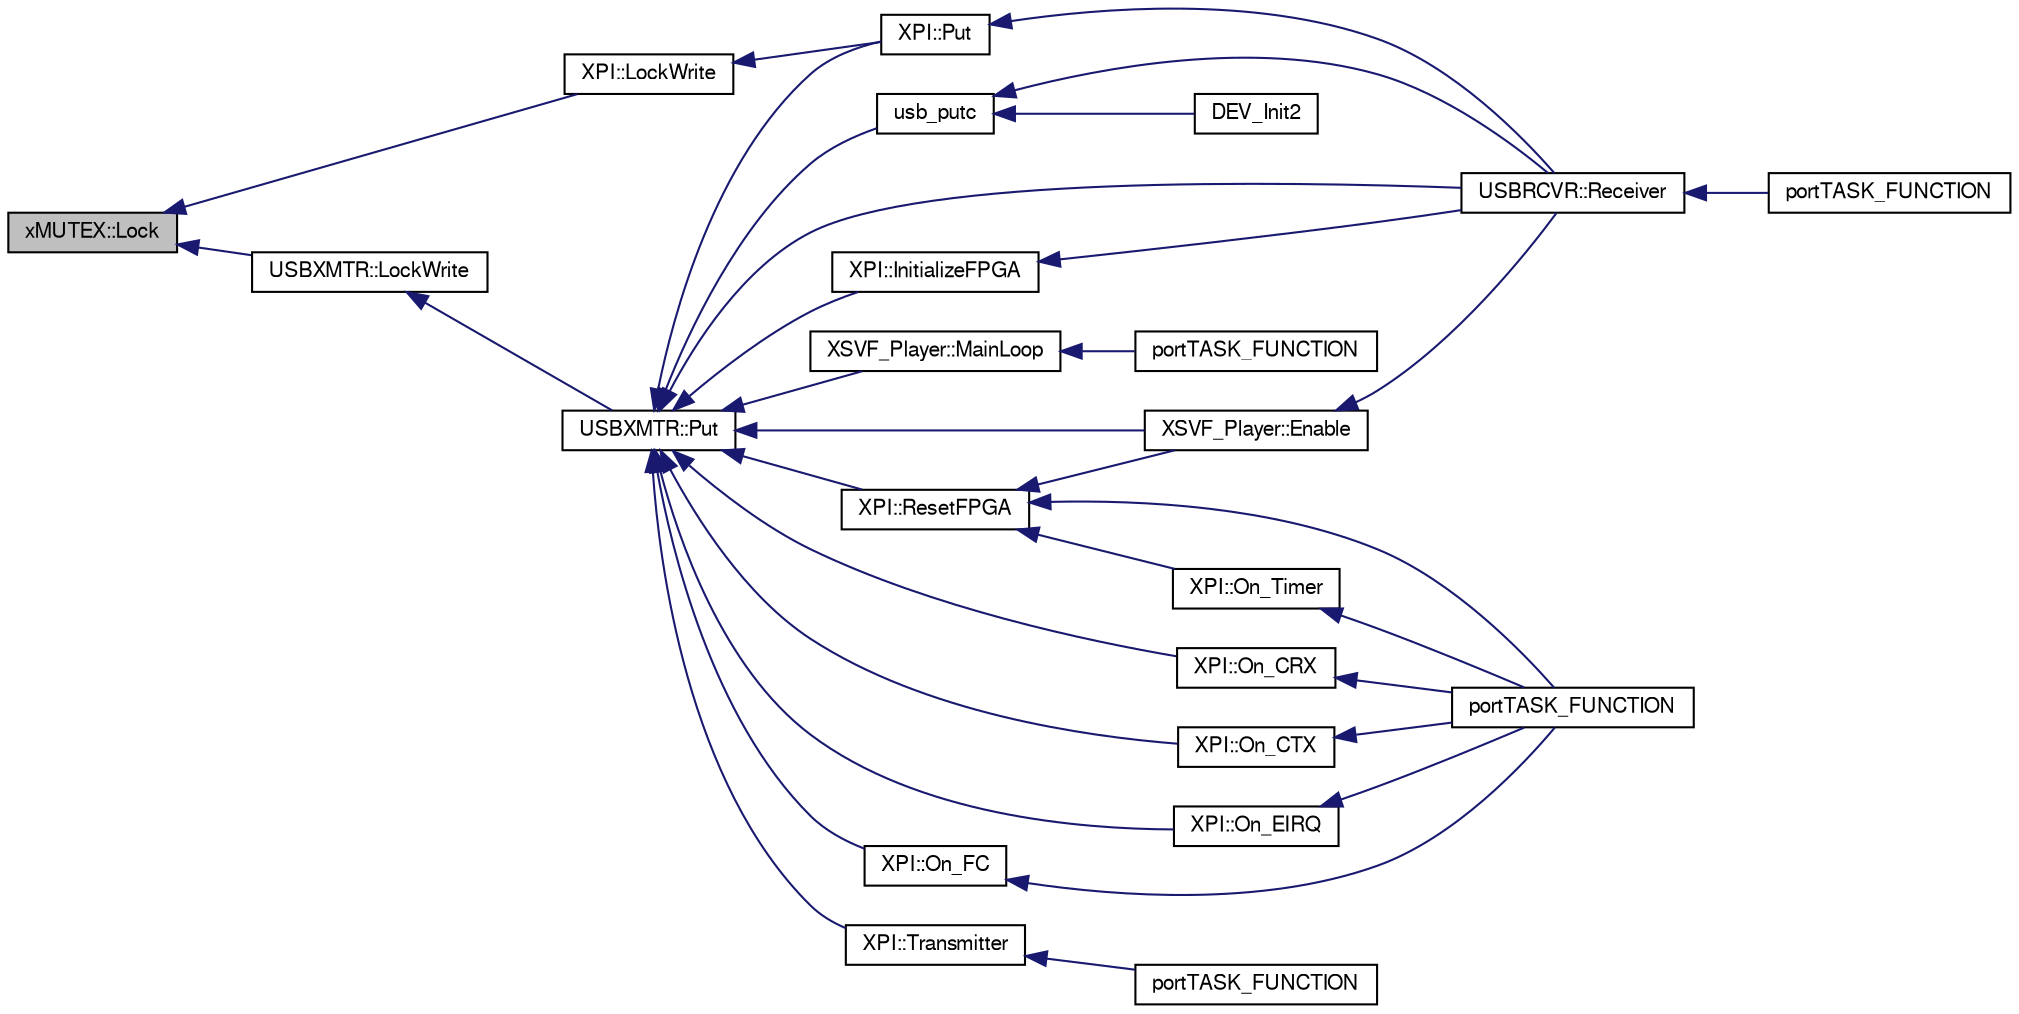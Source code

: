 digraph G
{
  bgcolor="transparent";
  edge [fontname="FreeSans",fontsize=10,labelfontname="FreeSans",labelfontsize=10];
  node [fontname="FreeSans",fontsize=10,shape=record];
  rankdir=LR;
  Node1 [label="xMUTEX::Lock",height=0.2,width=0.4,color="black", fillcolor="grey75", style="filled" fontcolor="black"];
  Node1 -> Node2 [dir=back,color="midnightblue",fontsize=10,style="solid",fontname="FreeSans"];
  Node2 [label="XPI::LockWrite",height=0.2,width=0.4,color="black",URL="$class_x_p_i.html#10ba209398cb347a1f3fced4902037ec"];
  Node2 -> Node3 [dir=back,color="midnightblue",fontsize=10,style="solid",fontname="FreeSans"];
  Node3 [label="XPI::Put",height=0.2,width=0.4,color="black",URL="$class_x_p_i.html#2120b6e3bee2a8eedaf06fad5017eb8a"];
  Node3 -> Node4 [dir=back,color="midnightblue",fontsize=10,style="solid",fontname="FreeSans"];
  Node4 [label="USBRCVR::Receiver",height=0.2,width=0.4,color="black",URL="$class_u_s_b_r_c_v_r.html#f8361a896588ddbb643a4b79b59129b5"];
  Node4 -> Node5 [dir=back,color="midnightblue",fontsize=10,style="solid",fontname="FreeSans"];
  Node5 [label="portTASK_FUNCTION",height=0.2,width=0.4,color="black",URL="$usb_tasks_8cpp.html#bf532eb4d4d55d51477ea9534ab711ca"];
  Node1 -> Node6 [dir=back,color="midnightblue",fontsize=10,style="solid",fontname="FreeSans"];
  Node6 [label="USBXMTR::LockWrite",height=0.2,width=0.4,color="black",URL="$class_u_s_b_x_m_t_r.html#70384f142454df09c3600680cff40274"];
  Node6 -> Node7 [dir=back,color="midnightblue",fontsize=10,style="solid",fontname="FreeSans"];
  Node7 [label="USBXMTR::Put",height=0.2,width=0.4,color="black",URL="$class_u_s_b_x_m_t_r.html#149d280fef7548a52d67fcb5c5ac3ea6"];
  Node7 -> Node8 [dir=back,color="midnightblue",fontsize=10,style="solid",fontname="FreeSans"];
  Node8 [label="XSVF_Player::Enable",height=0.2,width=0.4,color="black",URL="$class_x_s_v_f___player.html#ab49a062790f0a95e08d6f246b2a71b4"];
  Node8 -> Node4 [dir=back,color="midnightblue",fontsize=10,style="solid",fontname="FreeSans"];
  Node7 -> Node9 [dir=back,color="midnightblue",fontsize=10,style="solid",fontname="FreeSans"];
  Node9 [label="XPI::InitializeFPGA",height=0.2,width=0.4,color="black",URL="$class_x_p_i.html#13617d172b308c1448c74f4535b2e73d"];
  Node9 -> Node4 [dir=back,color="midnightblue",fontsize=10,style="solid",fontname="FreeSans"];
  Node7 -> Node10 [dir=back,color="midnightblue",fontsize=10,style="solid",fontname="FreeSans"];
  Node10 [label="XSVF_Player::MainLoop",height=0.2,width=0.4,color="black",URL="$class_x_s_v_f___player.html#7c68cab8bc1c8d4a40a5a14c7e389a9d"];
  Node10 -> Node11 [dir=back,color="midnightblue",fontsize=10,style="solid",fontname="FreeSans"];
  Node11 [label="portTASK_FUNCTION",height=0.2,width=0.4,color="black",URL="$xsvf_task_8cpp.html#0c8ad39baa20f104db774662d3dcdb35"];
  Node7 -> Node12 [dir=back,color="midnightblue",fontsize=10,style="solid",fontname="FreeSans"];
  Node12 [label="XPI::On_CRX",height=0.2,width=0.4,color="black",URL="$class_x_p_i.html#1c73bd96ebc42e8f5e14bb05c8cd3c86"];
  Node12 -> Node13 [dir=back,color="midnightblue",fontsize=10,style="solid",fontname="FreeSans"];
  Node13 [label="portTASK_FUNCTION",height=0.2,width=0.4,color="black",URL="$sam7xpud_8cpp.html#53afc651bc94988b4b1644f21f16b515"];
  Node7 -> Node14 [dir=back,color="midnightblue",fontsize=10,style="solid",fontname="FreeSans"];
  Node14 [label="XPI::On_CTX",height=0.2,width=0.4,color="black",URL="$class_x_p_i.html#02aa06fd22abe2e2ee4a96ec729e654d"];
  Node14 -> Node13 [dir=back,color="midnightblue",fontsize=10,style="solid",fontname="FreeSans"];
  Node7 -> Node15 [dir=back,color="midnightblue",fontsize=10,style="solid",fontname="FreeSans"];
  Node15 [label="XPI::On_EIRQ",height=0.2,width=0.4,color="black",URL="$class_x_p_i.html#56970d2f3494891b3cf80f3cc846c8df"];
  Node15 -> Node13 [dir=back,color="midnightblue",fontsize=10,style="solid",fontname="FreeSans"];
  Node7 -> Node16 [dir=back,color="midnightblue",fontsize=10,style="solid",fontname="FreeSans"];
  Node16 [label="XPI::On_FC",height=0.2,width=0.4,color="black",URL="$class_x_p_i.html#796dc15fd71882551b5b699d6b408480"];
  Node16 -> Node13 [dir=back,color="midnightblue",fontsize=10,style="solid",fontname="FreeSans"];
  Node7 -> Node3 [dir=back,color="midnightblue",fontsize=10,style="solid",fontname="FreeSans"];
  Node7 -> Node4 [dir=back,color="midnightblue",fontsize=10,style="solid",fontname="FreeSans"];
  Node7 -> Node17 [dir=back,color="midnightblue",fontsize=10,style="solid",fontname="FreeSans"];
  Node17 [label="XPI::ResetFPGA",height=0.2,width=0.4,color="black",URL="$class_x_p_i.html#5c51dda2c789ed0f0eec401f80d92c31"];
  Node17 -> Node8 [dir=back,color="midnightblue",fontsize=10,style="solid",fontname="FreeSans"];
  Node17 -> Node18 [dir=back,color="midnightblue",fontsize=10,style="solid",fontname="FreeSans"];
  Node18 [label="XPI::On_Timer",height=0.2,width=0.4,color="black",URL="$class_x_p_i.html#efca43b014ac7287f1ee782a2db45682"];
  Node18 -> Node13 [dir=back,color="midnightblue",fontsize=10,style="solid",fontname="FreeSans"];
  Node17 -> Node13 [dir=back,color="midnightblue",fontsize=10,style="solid",fontname="FreeSans"];
  Node7 -> Node19 [dir=back,color="midnightblue",fontsize=10,style="solid",fontname="FreeSans"];
  Node19 [label="XPI::Transmitter",height=0.2,width=0.4,color="black",URL="$class_x_p_i.html#2ad25e9e345f55ccaba7f7f7ad15a9a1"];
  Node19 -> Node20 [dir=back,color="midnightblue",fontsize=10,style="solid",fontname="FreeSans"];
  Node20 [label="portTASK_FUNCTION",height=0.2,width=0.4,color="black",URL="$xpi_8cpp.html#dfe1e57f3b27a6e6c56640245fc9a1bd"];
  Node7 -> Node21 [dir=back,color="midnightblue",fontsize=10,style="solid",fontname="FreeSans"];
  Node21 [label="usb_putc",height=0.2,width=0.4,color="black",URL="$sam7xpud_8cpp.html#04af8901fc5c1015eb79acb36ba38ad6"];
  Node21 -> Node22 [dir=back,color="midnightblue",fontsize=10,style="solid",fontname="FreeSans"];
  Node22 [label="DEV_Init2",height=0.2,width=0.4,color="black",URL="$device_8cpp.html#d3dd83edb8d465419e7ab07c6dfb8687"];
  Node21 -> Node4 [dir=back,color="midnightblue",fontsize=10,style="solid",fontname="FreeSans"];
}
